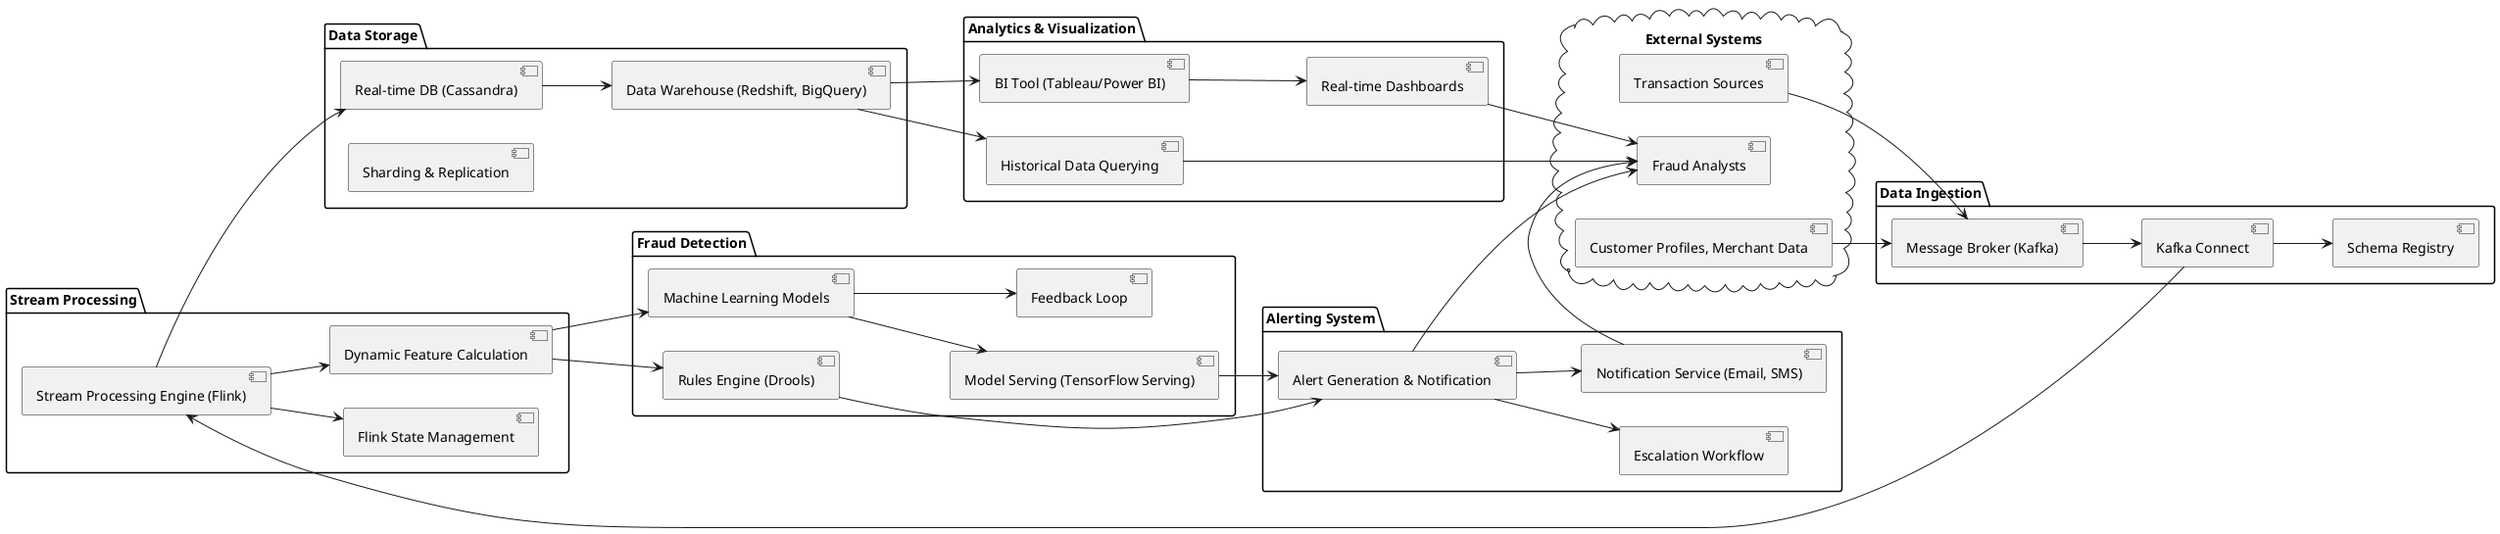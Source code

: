 @startuml Real-time Fraud Detection System

left to right direction

package "Data Ingestion" {
  [Message Broker (Kafka)] as Ingestion
  [Kafka Connect] as KafkaConnect
  [Schema Registry] as SchemaRegistry
}

package "Stream Processing" {
  [Stream Processing Engine (Flink)] as Processing
  [Flink State Management] as StateMgmt
  [Dynamic Feature Calculation] as DynamicFeatures
}

package "Fraud Detection" {
  [Machine Learning Models] as ML
  [Rules Engine (Drools)] as Rules
  [Model Serving (TensorFlow Serving)] as ModelServing
  [Feedback Loop] as FeedbackLoop
}

package "Alerting System" {
  [Alert Generation & Notification] as AlertingSystem
  [Escalation Workflow] as Escalation
  [Notification Service (Email, SMS)] as Notification
}

package "Data Storage" {
  [Real-time DB (Cassandra)] as RealtimeDB
  [Data Warehouse (Redshift, BigQuery)] as DW
  [Sharding & Replication] as Sharding
}

package "Analytics & Visualization" {
  [BI Tool (Tableau/Power BI)] as BI
  [Real-time Dashboards] as Dashboards
  [Historical Data Querying] as HistoricalQueries
}

cloud "External Systems" {
    [Transaction Sources] as Sources
    [Fraud Analysts] as Analysts
    [Customer Profiles, Merchant Data] as ExternalData
}

Sources --> Ingestion
ExternalData --> Ingestion
Ingestion --> KafkaConnect
KafkaConnect --> SchemaRegistry
KafkaConnect --> Processing
Processing --> StateMgmt
Processing --> DynamicFeatures
DynamicFeatures --> ML
DynamicFeatures --> Rules
ML --> ModelServing
ML --> FeedbackLoop
Rules --> AlertingSystem
ModelServing --> AlertingSystem
AlertingSystem --> Escalation
AlertingSystem --> Notification
AlertingSystem --> Analysts
Notification --> Analysts
Processing --> RealtimeDB
RealtimeDB --> DW
DW --> BI
BI --> Dashboards
DW --> HistoricalQueries
Dashboards --> Analysts
HistoricalQueries --> Analysts

@enduml
